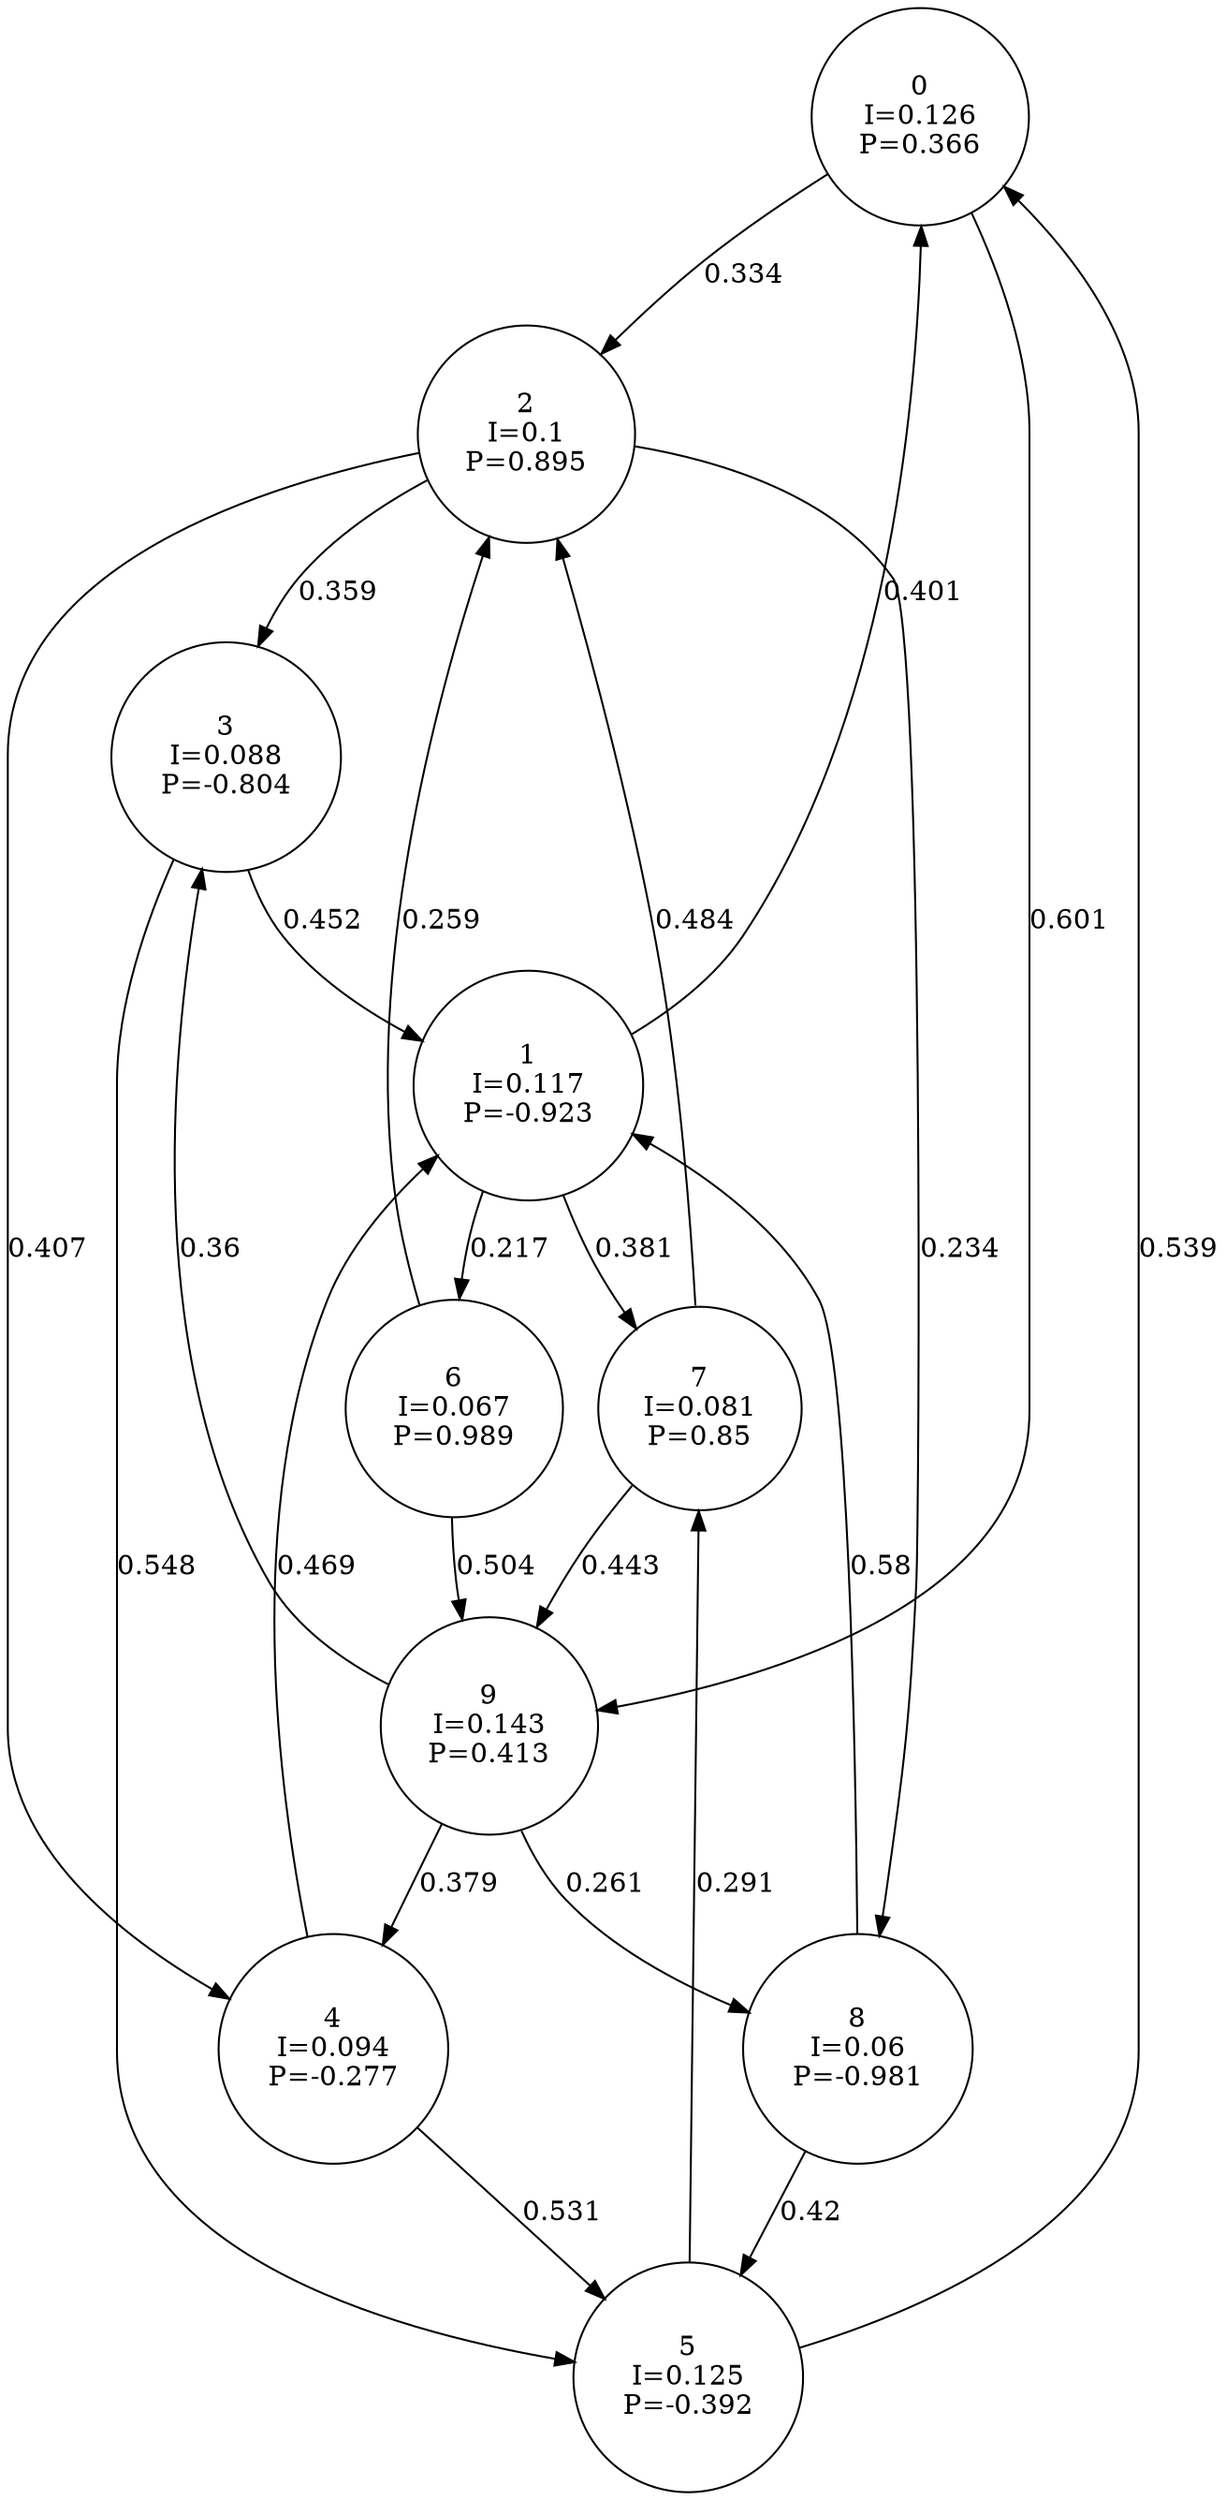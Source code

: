 digraph a {
0 [shape=circle, label="0\nI=0.126\nP=0.366"];
	0 -> 2 [label="0.334"];
	0 -> 9 [label="0.601"];
1 [shape=circle, label="1\nI=0.117\nP=-0.923"];
	1 -> 0 [label="0.401"];
	1 -> 6 [label="0.217"];
	1 -> 7 [label="0.381"];
2 [shape=circle, label="2\nI=0.1\nP=0.895"];
	2 -> 3 [label="0.359"];
	2 -> 4 [label="0.407"];
	2 -> 8 [label="0.234"];
3 [shape=circle, label="3\nI=0.088\nP=-0.804"];
	3 -> 1 [label="0.452"];
	3 -> 5 [label="0.548"];
4 [shape=circle, label="4\nI=0.094\nP=-0.277"];
	4 -> 1 [label="0.469"];
	4 -> 5 [label="0.531"];
5 [shape=circle, label="5\nI=0.125\nP=-0.392"];
	5 -> 0 [label="0.539"];
	5 -> 7 [label="0.291"];
6 [shape=circle, label="6\nI=0.067\nP=0.989"];
	6 -> 2 [label="0.259"];
	6 -> 9 [label="0.504"];
7 [shape=circle, label="7\nI=0.081\nP=0.85"];
	7 -> 2 [label="0.484"];
	7 -> 9 [label="0.443"];
8 [shape=circle, label="8\nI=0.06\nP=-0.981"];
	8 -> 1 [label="0.58"];
	8 -> 5 [label="0.42"];
9 [shape=circle, label="9\nI=0.143\nP=0.413"];
	9 -> 3 [label="0.36"];
	9 -> 4 [label="0.379"];
	9 -> 8 [label="0.261"];
}